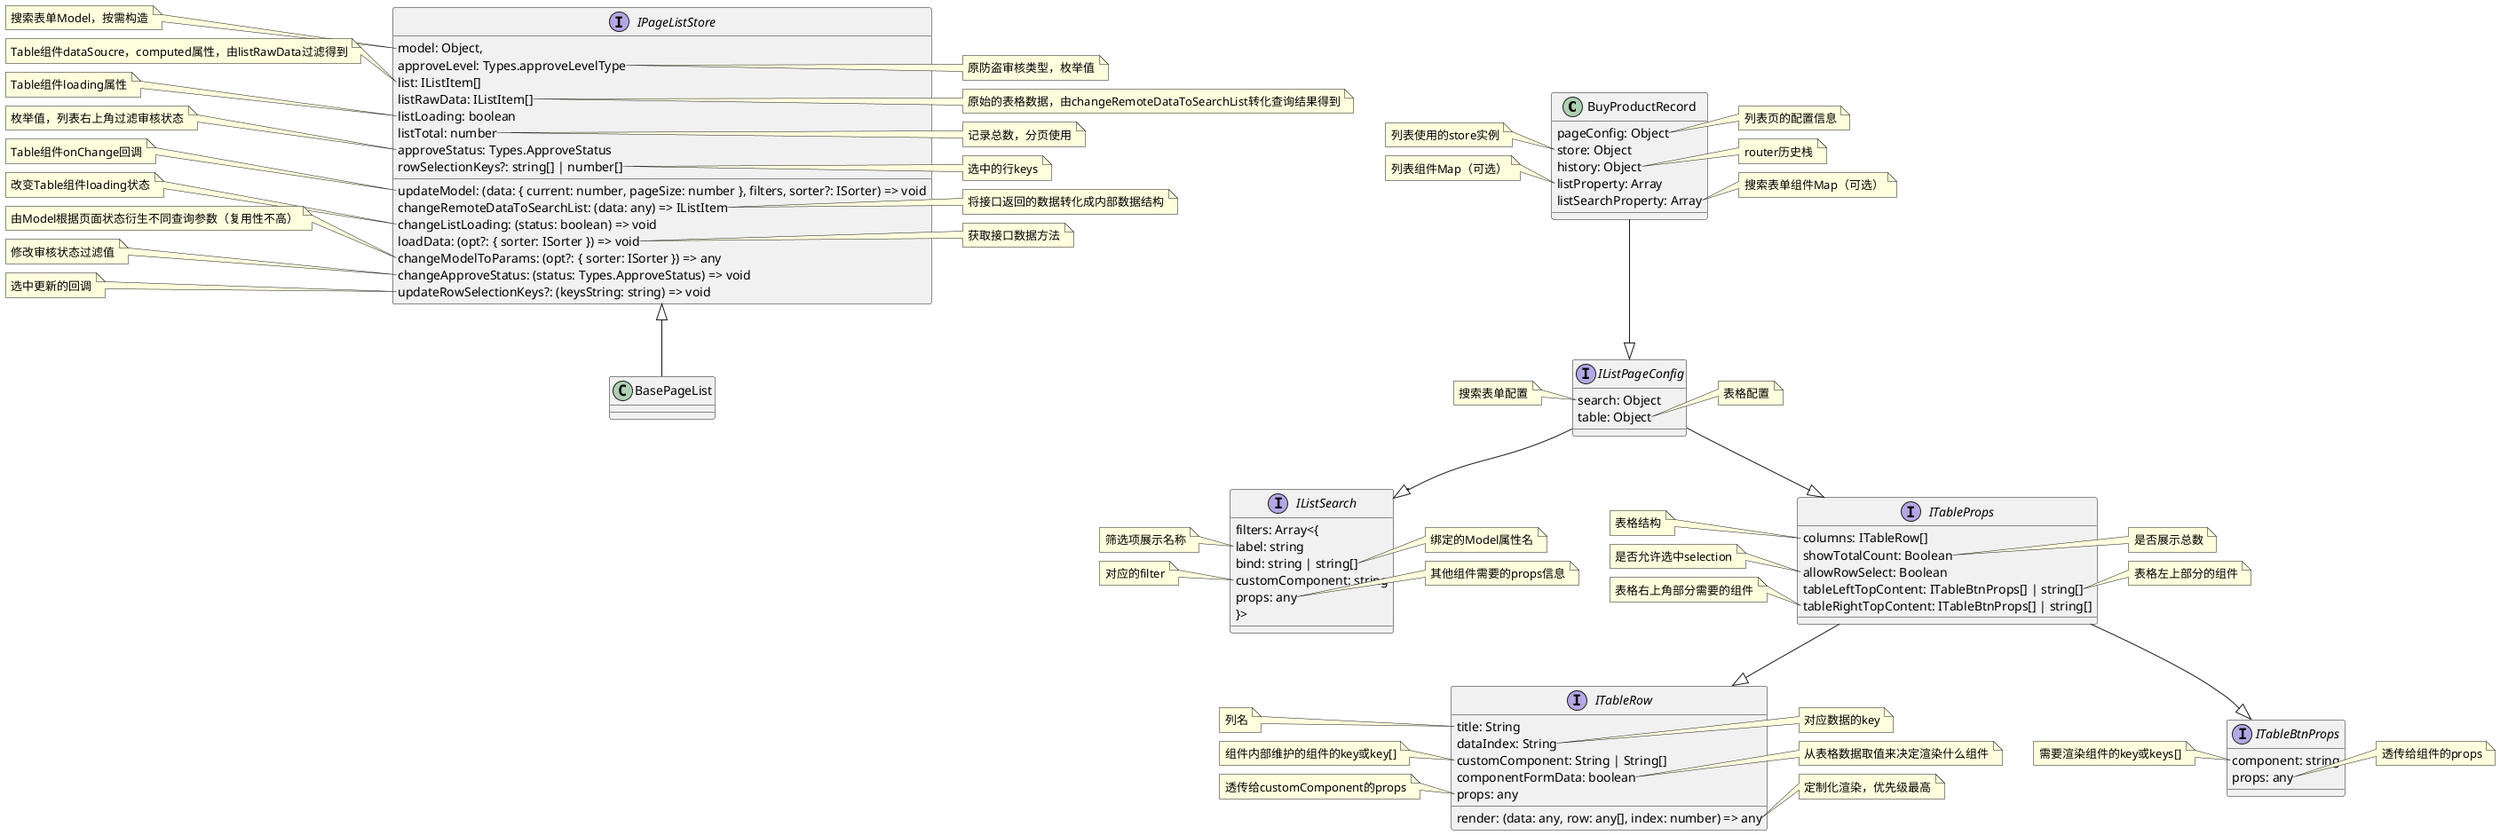 @startuml classDesign
class BuyProductRecord {
  pageConfig: Object
  store: Object
  history: Object
  listProperty: Array
  listSearchProperty: Array
}
note right of BuyProductRecord::pageConfig
  列表页的配置信息
end note
note left of BuyProductRecord::store
  列表使用的store实例
end note
note right of BuyProductRecord::history
  router历史栈
end note
note left of BuyProductRecord::listProperty
  列表组件Map（可选）
end note
note right of BuyProductRecord::listSearchProperty
  搜索表单组件Map（可选）
end note

BuyProductRecord --|> IListPageConfig

interface IListPageConfig {
  search: Object
  table: Object
}

note left of IListPageConfig::search
  搜索表单配置
end note
note right of IListPageConfig::table
  表格配置
end note

IListPageConfig --|> IListSearch
IListPageConfig --|> ITableProps

interface IListSearch {
  filters: Array<{
    label: string
    bind: string | string[]
    customComponent: string
    props: any
  }>
}

note left of IListSearch::label
  筛选项展示名称
end note
note right of IListSearch::bind
  绑定的Model属性名
end note
note left of IListSearch::customComponent
  对应的filter
end note
note right of IListSearch::props
  其他组件需要的props信息
end note

interface ITableProps {
  columns: ITableRow[]
  showTotalCount: Boolean
  allowRowSelect: Boolean
  tableLeftTopContent: ITableBtnProps[] | string[]
  tableRightTopContent: ITableBtnProps[] | string[]
}

note left of ITableProps::columns
  表格结构
end note
note right of ITableProps::showTotalCount
  是否展示总数
end note
note left of ITableProps::allowRowSelect
  是否允许选中selection
end note
note right of ITableProps::tableLeftTopContent
  表格左上部分的组件
end note
note left of ITableProps::tableRightTopContent
  表格右上角部分需要的组件
end note

ITableProps --|> ITableRow

interface ITableRow {
  title: String
  dataIndex: String
  customComponent: String | String[]
  componentFormData: boolean
  props: any
  render: (data: any, row: any[], index: number) => any
}

note left of ITableRow::title
  列名
end note
note right of ITableRow::dataIndex
  对应数据的key
end note
note left of ITableRow::customComponent
  组件内部维护的组件的key或key[]
end note
note right of ITableRow::componentFormData
  从表格数据取值来决定渲染什么组件
end note
note left of ITableRow::props
  透传给customComponent的props
end note
note right of ITableRow::render
  定制化渲染，优先级最高
end note

ITableProps --|> ITableBtnProps

interface ITableBtnProps {
  component: string
  props: any
}

note left of ITableBtnProps::component
  需要渲染组件的key或keys[]
end note
note right of ITableBtnProps::props
  透传给组件的props
end note

BasePageList --up|> IPageListStore

interface IPageListStore {
  model: Object,
  approveLevel: Types.approveLevelType
  updateModel: (data: { current: number, pageSize: number }, filters, sorter?: ISorter) => void
  list: IListItem[]
  listRawData: IListItem[]
  changeRemoteDataToSearchList: (data: any) => IListItem
  listLoading: boolean
  listTotal: number
  changeListLoading: (status: boolean) => void
  loadData: (opt?: { sorter: ISorter }) => void
  changeModelToParams: (opt?: { sorter: ISorter }) => any
  approveStatus: Types.ApproveStatus
  changeApproveStatus: (status: Types.ApproveStatus) => void
  rowSelectionKeys?: string[] | number[]
  updateRowSelectionKeys?: (keysString: string) => void
}

note left of IPageListStore::model
  搜索表单Model，按需构造
end note
note right of IPageListStore::approveLevel
  原防盗审核类型，枚举值
end note
note left of IPageListStore::list
  Table组件dataSoucre，computed属性，由listRawData过滤得到
end note
note right of IPageListStore::listRawData
  原始的表格数据，由changeRemoteDataToSearchList转化查询结果得到
end note
note left of IPageListStore::listLoading
  Table组件loading属性
end note
note right of IPageListStore::listTotal
  记录总数，分页使用
end note
note left of IPageListStore::approveStatus
  枚举值，列表右上角过滤审核状态
end note
note right of IPageListStore::rowSelectionKeys
  选中的行keys
end note
note left of IPageListStore::updateModel
  Table组件onChange回调
end note
note right of IPageListStore::changeRemoteDataToSearchList
  将接口返回的数据转化成内部数据结构
end note
note left of IPageListStore::changeListLoading
  改变Table组件loading状态
end note
note right of IPageListStore::loadData
  获取接口数据方法
end note
note left of IPageListStore::changeModelToParams
  由Model根据页面状态衍生不同查询参数（复用性不高）
end note
note left of IPageListStore::changeApproveStatus
  修改审核状态过滤值
end note
note left of IPageListStore::updateRowSelectionKeys
  选中更新的回调
end note

@enduml
